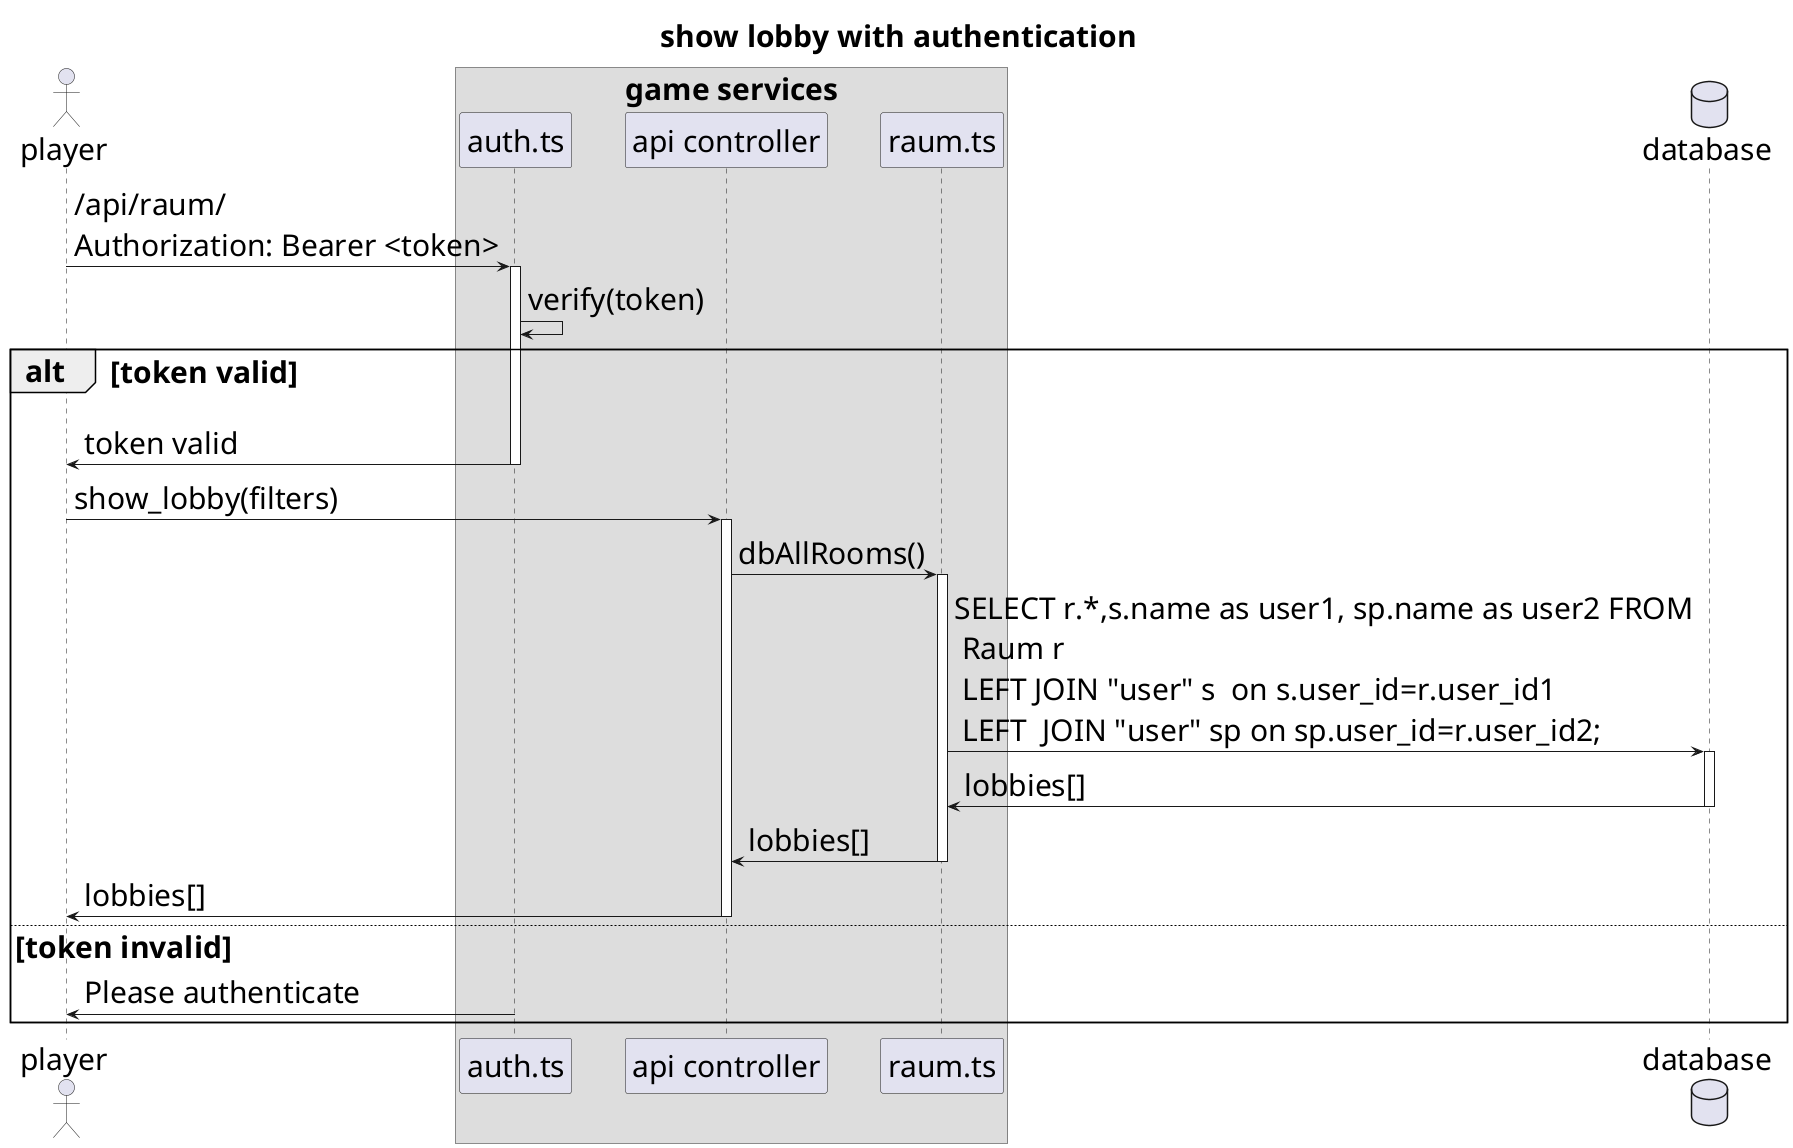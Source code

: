 @startuml
title "show lobby with authentication"
skinparam defaultFontSize 30
skinparam componentFontSize 30
skinparam actorFontSize 30
skinparam noteFontSize 30
skinparam sequenceParticipantFontSize 30
skinparam sequenceMessageFontSize 30
skinparam titleFontSize 30
actor player
box "game services"
participant "auth.ts" as auth
participant "api controller" as gs
participant "raum.ts" as lo
end box
database database as db

player -> auth: /api/raum/\nAuthorization: Bearer <token>
activate auth
auth -> auth: verify(token)
alt token valid
    auth -> player: token valid
    deactivate auth
    player -> gs: show_lobby(filters)
    activate gs
    gs -> lo: dbAllRooms()
    activate lo
    lo -> db: SELECT r.*,s.name as user1, sp.name as user2 FROM\n Raum r \n LEFT JOIN "user" s  on s.user_id=r.user_id1 \n LEFT  JOIN "user" sp on sp.user_id=r.user_id2;
    activate db
    db -> lo: lobbies[]
    deactivate db
    lo -> gs: lobbies[]
    deactivate lo
    gs -> player: lobbies[]
    deactivate gs
else token invalid
    auth -> player: Please authenticate
    deactivate auth
end
@enduml
